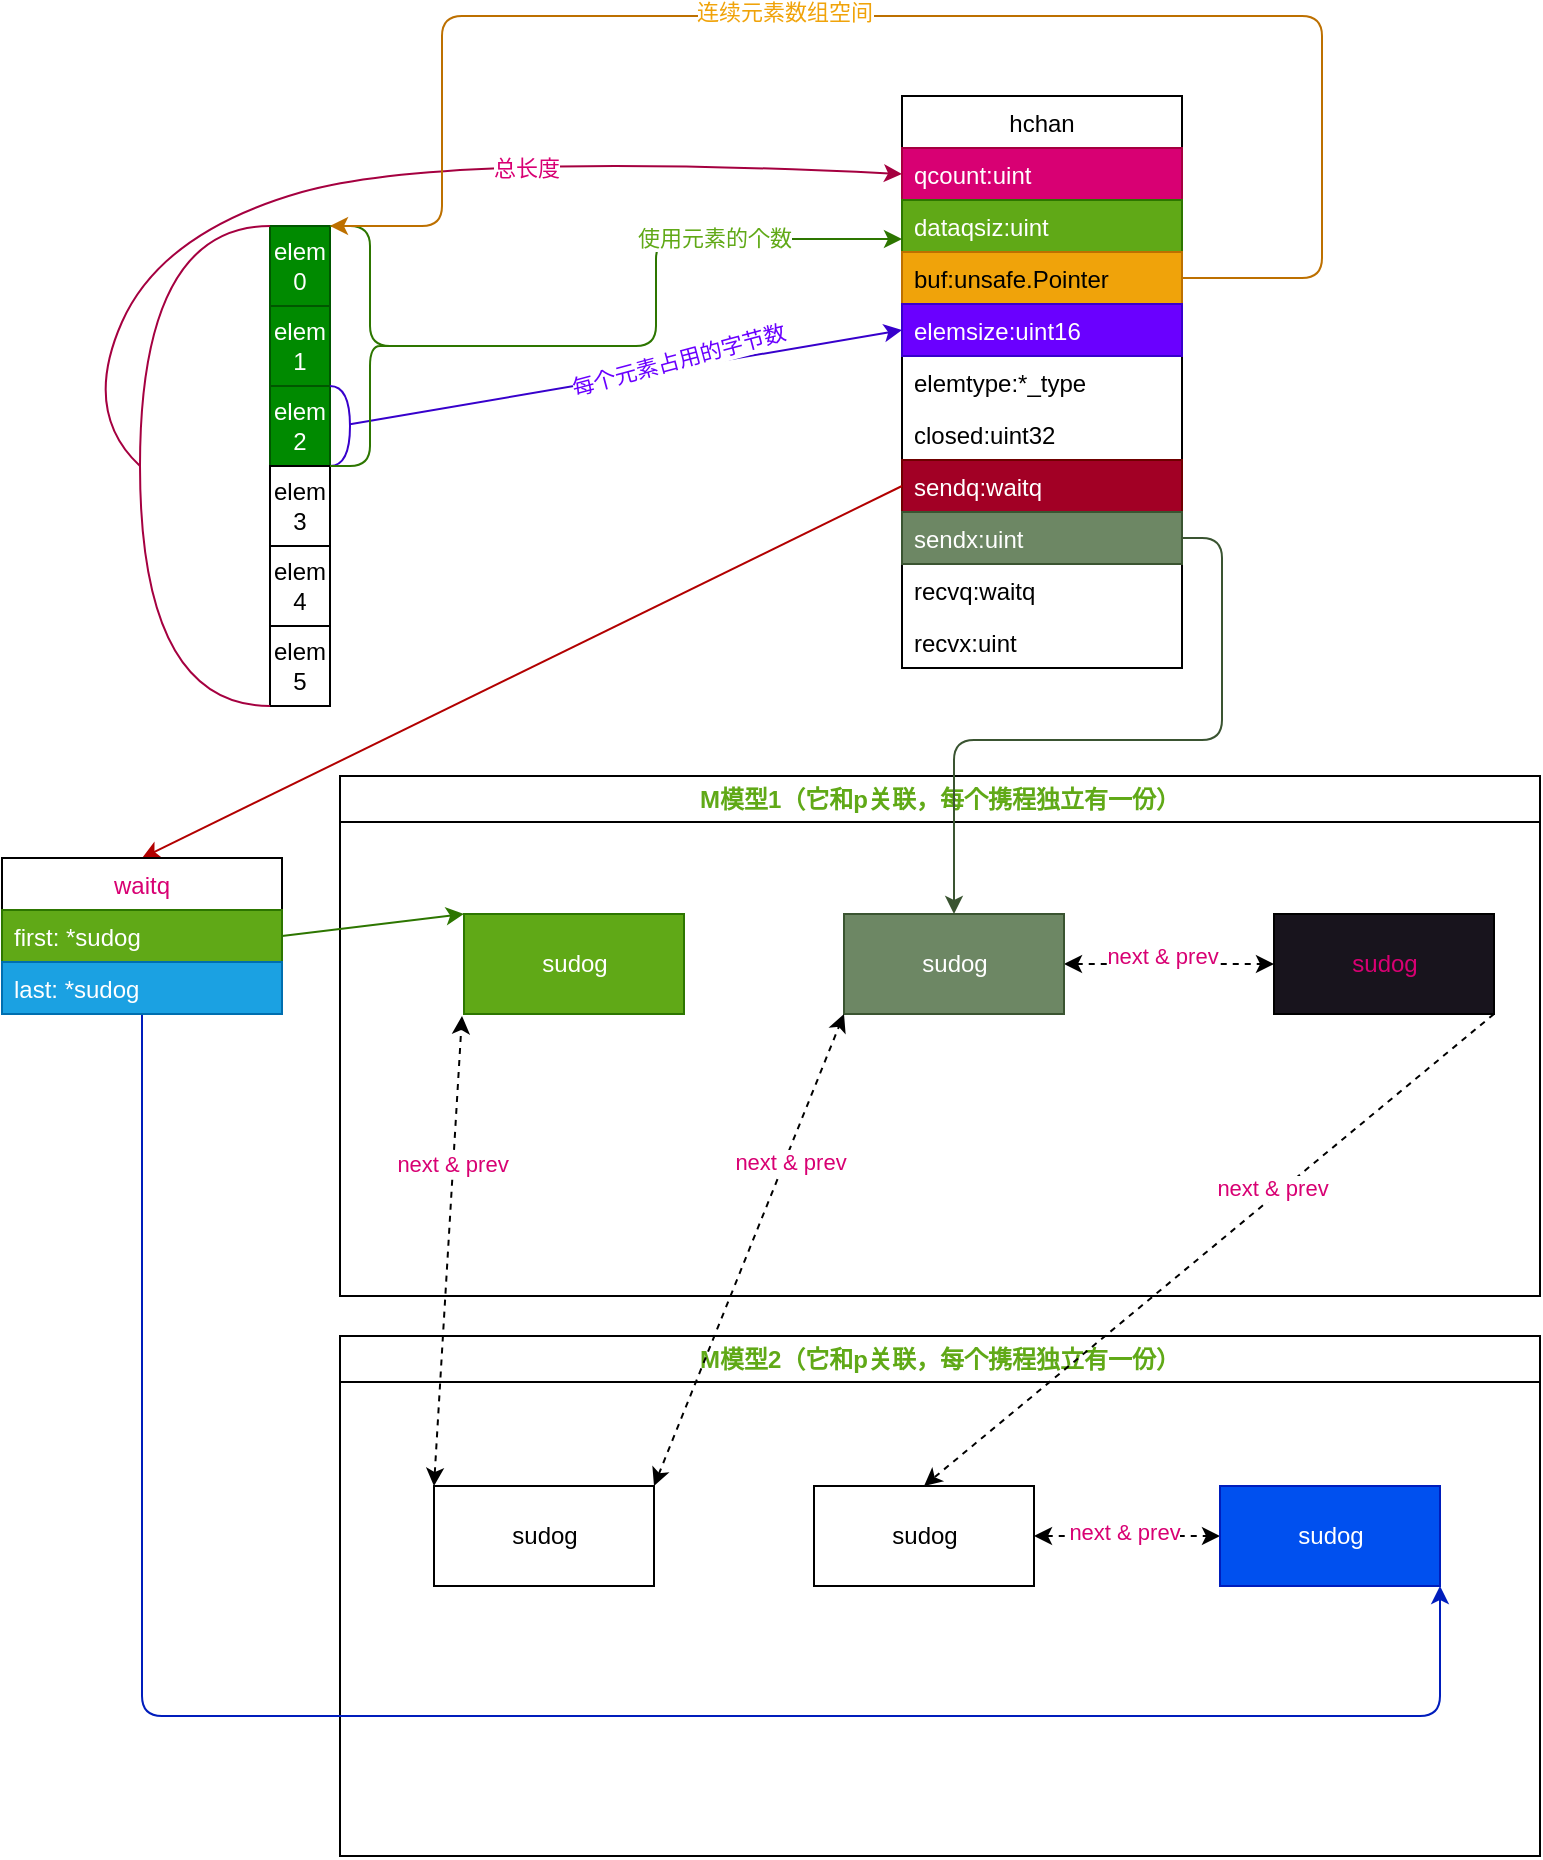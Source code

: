 <mxfile>
    <diagram id="WDkU8KFAC-UtbJhH_Lmu" name="第 1 页">
        <mxGraphModel dx="1018" dy="592" grid="1" gridSize="10" guides="1" tooltips="1" connect="1" arrows="1" fold="1" page="1" pageScale="1" pageWidth="850" pageHeight="1100" math="0" shadow="0">
            <root>
                <mxCell id="0"/>
                <mxCell id="1" parent="0"/>
                <mxCell id="63" value="elem&lt;br&gt;0" style="rounded=0;whiteSpace=wrap;html=1;fillColor=#008a00;fontColor=#ffffff;strokeColor=#005700;" vertex="1" parent="1">
                    <mxGeometry x="154" y="115" width="30" height="40" as="geometry"/>
                </mxCell>
                <mxCell id="64" value="elem&lt;br&gt;1" style="rounded=0;whiteSpace=wrap;html=1;fillColor=#008a00;fontColor=#ffffff;strokeColor=#005700;" vertex="1" parent="1">
                    <mxGeometry x="154" y="155" width="30" height="40" as="geometry"/>
                </mxCell>
                <mxCell id="65" value="elem&lt;br&gt;2" style="rounded=0;whiteSpace=wrap;html=1;fillColor=#008a00;fontColor=#ffffff;strokeColor=#005700;" vertex="1" parent="1">
                    <mxGeometry x="154" y="195" width="30" height="40" as="geometry"/>
                </mxCell>
                <mxCell id="66" value="elem&lt;br&gt;3" style="rounded=0;whiteSpace=wrap;html=1;" vertex="1" parent="1">
                    <mxGeometry x="154" y="235" width="30" height="40" as="geometry"/>
                </mxCell>
                <mxCell id="67" value="elem&lt;br&gt;4" style="rounded=0;whiteSpace=wrap;html=1;" vertex="1" parent="1">
                    <mxGeometry x="154" y="275" width="30" height="40" as="geometry"/>
                </mxCell>
                <mxCell id="68" value="elem&lt;br&gt;5" style="rounded=0;whiteSpace=wrap;html=1;" vertex="1" parent="1">
                    <mxGeometry x="154" y="315" width="30" height="40" as="geometry"/>
                </mxCell>
                <mxCell id="72" style="edgeStyle=none;html=1;entryX=0;entryY=0.5;entryDx=0;entryDy=0;fillColor=#6a00ff;strokeColor=#3700CC;" edge="1" parent="1" source="71" target="56">
                    <mxGeometry relative="1" as="geometry"/>
                </mxCell>
                <mxCell id="84" value="每个元素占用的字节数" style="edgeLabel;html=1;align=center;verticalAlign=middle;resizable=0;points=[];rotation=-15;fontColor=#6a00ff;" vertex="1" connectable="0" parent="72">
                    <mxGeometry x="0.194" y="4" relative="1" as="geometry">
                        <mxPoint as="offset"/>
                    </mxGeometry>
                </mxCell>
                <mxCell id="71" value="" style="shape=requiredInterface;html=1;verticalLabelPosition=bottom;sketch=0;fillColor=#6a00ff;fontColor=#ffffff;strokeColor=#3700CC;" vertex="1" parent="1">
                    <mxGeometry x="184" y="195" width="10" height="40" as="geometry"/>
                </mxCell>
                <mxCell id="77" value="" style="shape=requiredInterface;html=1;verticalLabelPosition=bottom;sketch=0;fillColor=#d80073;fontColor=#ffffff;strokeColor=#A50040;direction=west;" vertex="1" parent="1">
                    <mxGeometry x="89" y="115" width="65" height="240" as="geometry"/>
                </mxCell>
                <mxCell id="90" value="M模型1（它和p关联，每个携程独立有一份）" style="swimlane;whiteSpace=wrap;html=1;fontColor=#60a917;movable=1;resizable=1;rotatable=1;deletable=1;editable=1;connectable=1;" vertex="1" parent="1">
                    <mxGeometry x="189" y="390" width="600" height="260" as="geometry"/>
                </mxCell>
                <mxCell id="98" value="sudog" style="html=1;fontColor=#ffffff;fillColor=#60a917;strokeColor=#2D7600;" vertex="1" parent="90">
                    <mxGeometry x="62" y="69" width="110" height="50" as="geometry"/>
                </mxCell>
                <mxCell id="104" value="" style="edgeStyle=none;html=1;fontColor=#d80073;dashed=1;startArrow=classic;startFill=1;" edge="1" parent="90" source="99" target="103">
                    <mxGeometry relative="1" as="geometry"/>
                </mxCell>
                <mxCell id="105" value="next &amp;amp; prev" style="edgeLabel;html=1;align=center;verticalAlign=middle;resizable=0;points=[];fontColor=#d80073;" vertex="1" connectable="0" parent="104">
                    <mxGeometry x="-0.25" y="4" relative="1" as="geometry">
                        <mxPoint x="9" as="offset"/>
                    </mxGeometry>
                </mxCell>
                <mxCell id="99" value="sudog" style="html=1;fontColor=#ffffff;fillColor=#6d8764;strokeColor=#3A5431;" vertex="1" parent="90">
                    <mxGeometry x="252" y="69" width="110" height="50" as="geometry"/>
                </mxCell>
                <mxCell id="103" value="sudog" style="html=1;fontColor=#d80073;fillColor=rgb(24, 20, 29);" vertex="1" parent="90">
                    <mxGeometry x="467" y="69" width="110" height="50" as="geometry"/>
                </mxCell>
                <mxCell id="91" value="" style="curved=1;endArrow=classic;html=1;fontColor=#60a917;exitX=1;exitY=0.5;exitDx=0;exitDy=0;exitPerimeter=0;entryX=0;entryY=0.5;entryDx=0;entryDy=0;fillColor=#d80073;strokeColor=#A50040;" edge="1" parent="1" source="77" target="47">
                    <mxGeometry width="50" height="50" relative="1" as="geometry">
                        <mxPoint x="60" y="158" as="sourcePoint"/>
                        <mxPoint x="110" y="108" as="targetPoint"/>
                        <Array as="points">
                            <mxPoint x="60" y="208"/>
                            <mxPoint x="100" y="118"/>
                            <mxPoint x="240" y="78"/>
                        </Array>
                    </mxGeometry>
                </mxCell>
                <mxCell id="92" value="总长度" style="edgeLabel;html=1;align=center;verticalAlign=middle;resizable=0;points=[];fontColor=#d80073;" vertex="1" connectable="0" parent="91">
                    <mxGeometry x="0.269" y="-6" relative="1" as="geometry">
                        <mxPoint as="offset"/>
                    </mxGeometry>
                </mxCell>
                <mxCell id="46" value="hchan" style="swimlane;fontStyle=0;childLayout=stackLayout;horizontal=1;startSize=26;fillColor=none;horizontalStack=0;resizeParent=1;resizeParentMax=0;resizeLast=0;collapsible=1;marginBottom=0;" vertex="1" parent="1">
                    <mxGeometry x="470" y="50" width="140" height="286" as="geometry"/>
                </mxCell>
                <mxCell id="47" value="qcount:uint" style="text;strokeColor=#A50040;fillColor=#d80073;align=left;verticalAlign=top;spacingLeft=4;spacingRight=4;overflow=hidden;rotatable=0;points=[[0,0.5],[1,0.5]];portConstraint=eastwest;fontColor=#ffffff;" vertex="1" parent="46">
                    <mxGeometry y="26" width="140" height="26" as="geometry"/>
                </mxCell>
                <mxCell id="48" value="dataqsiz:uint" style="text;strokeColor=#2D7600;fillColor=#60a917;align=left;verticalAlign=top;spacingLeft=4;spacingRight=4;overflow=hidden;rotatable=0;points=[[0,0.5],[1,0.5]];portConstraint=eastwest;fontColor=#ffffff;" vertex="1" parent="46">
                    <mxGeometry y="52" width="140" height="26" as="geometry"/>
                </mxCell>
                <mxCell id="49" value="buf:unsafe.Pointer" style="text;align=left;verticalAlign=top;spacingLeft=4;spacingRight=4;overflow=hidden;rotatable=0;points=[[0,0.5],[1,0.5]];portConstraint=eastwest;fillColor=#f0a30a;fontColor=#000000;strokeColor=#BD7000;" vertex="1" parent="46">
                    <mxGeometry y="78" width="140" height="26" as="geometry"/>
                </mxCell>
                <mxCell id="56" value="elemsize:uint16" style="text;strokeColor=#3700CC;fillColor=#6a00ff;align=left;verticalAlign=top;spacingLeft=4;spacingRight=4;overflow=hidden;rotatable=0;points=[[0,0.5],[1,0.5]];portConstraint=eastwest;fontColor=#ffffff;" vertex="1" parent="46">
                    <mxGeometry y="104" width="140" height="26" as="geometry"/>
                </mxCell>
                <mxCell id="59" value="elemtype:*_type" style="text;align=left;verticalAlign=top;spacingLeft=4;spacingRight=4;overflow=hidden;rotatable=0;points=[[0,0.5],[1,0.5]];portConstraint=eastwest;" vertex="1" parent="46">
                    <mxGeometry y="130" width="140" height="26" as="geometry"/>
                </mxCell>
                <mxCell id="58" value="closed:uint32" style="text;strokeColor=none;fillColor=none;align=left;verticalAlign=top;spacingLeft=4;spacingRight=4;overflow=hidden;rotatable=0;points=[[0,0.5],[1,0.5]];portConstraint=eastwest;" vertex="1" parent="46">
                    <mxGeometry y="156" width="140" height="26" as="geometry"/>
                </mxCell>
                <mxCell id="57" value="sendq:waitq" style="text;strokeColor=#6F0000;fillColor=#a20025;align=left;verticalAlign=top;spacingLeft=4;spacingRight=4;overflow=hidden;rotatable=0;points=[[0,0.5],[1,0.5]];portConstraint=eastwest;fontColor=#ffffff;" vertex="1" parent="46">
                    <mxGeometry y="182" width="140" height="26" as="geometry"/>
                </mxCell>
                <mxCell id="61" value="sendx:uint" style="text;strokeColor=#3A5431;fillColor=#6d8764;align=left;verticalAlign=top;spacingLeft=4;spacingRight=4;overflow=hidden;rotatable=0;points=[[0,0.5],[1,0.5]];portConstraint=eastwest;fontColor=#ffffff;" vertex="1" parent="46">
                    <mxGeometry y="208" width="140" height="26" as="geometry"/>
                </mxCell>
                <mxCell id="54" value="recvq:waitq" style="text;align=left;verticalAlign=top;spacingLeft=4;spacingRight=4;overflow=hidden;rotatable=0;points=[[0,0.5],[1,0.5]];portConstraint=eastwest;" vertex="1" parent="46">
                    <mxGeometry y="234" width="140" height="26" as="geometry"/>
                </mxCell>
                <mxCell id="60" value="recvx:uint" style="text;align=left;verticalAlign=top;spacingLeft=4;spacingRight=4;overflow=hidden;rotatable=0;points=[[0,0.5],[1,0.5]];portConstraint=eastwest;" vertex="1" parent="46">
                    <mxGeometry y="260" width="140" height="26" as="geometry"/>
                </mxCell>
                <mxCell id="125" style="edgeStyle=none;html=1;exitX=0;exitY=0.5;exitDx=0;exitDy=0;entryX=0.5;entryY=0;entryDx=0;entryDy=0;fontColor=#d80073;fillColor=#e51400;strokeColor=#B20000;" edge="1" parent="1" source="57" target="94">
                    <mxGeometry relative="1" as="geometry"/>
                </mxCell>
                <mxCell id="127" style="edgeStyle=orthogonalEdgeStyle;html=1;exitX=1;exitY=0.5;exitDx=0;exitDy=0;entryX=0.5;entryY=0;entryDx=0;entryDy=0;fontColor=#d80073;fillColor=#6d8764;strokeColor=#3A5431;" edge="1" parent="1" source="61" target="99">
                    <mxGeometry relative="1" as="geometry">
                        <Array as="points">
                            <mxPoint x="630" y="271"/>
                            <mxPoint x="630" y="372"/>
                            <mxPoint x="496" y="372"/>
                        </Array>
                    </mxGeometry>
                </mxCell>
                <mxCell id="130" value="M模型2（它和p关联，每个携程独立有一份）" style="swimlane;whiteSpace=wrap;html=1;fontColor=#60a917;movable=1;resizable=1;rotatable=1;deletable=1;editable=1;connectable=1;" vertex="1" parent="1">
                    <mxGeometry x="189" y="670" width="600" height="260" as="geometry"/>
                </mxCell>
                <mxCell id="136" value="sudog" style="html=1;" vertex="1" parent="130">
                    <mxGeometry x="47" y="75" width="110" height="50" as="geometry"/>
                </mxCell>
                <mxCell id="137" value="" style="edgeStyle=none;html=1;fontColor=#d80073;dashed=1;startArrow=classic;startFill=1;" edge="1" parent="130" source="139" target="142">
                    <mxGeometry relative="1" as="geometry"/>
                </mxCell>
                <mxCell id="164" value="next &amp;amp; prev" style="edgeLabel;html=1;align=center;verticalAlign=middle;resizable=0;points=[];fontColor=#d80073;" vertex="1" connectable="0" parent="137">
                    <mxGeometry x="-0.272" y="2" relative="1" as="geometry">
                        <mxPoint x="11" as="offset"/>
                    </mxGeometry>
                </mxCell>
                <mxCell id="139" value="sudog" style="html=1;" vertex="1" parent="130">
                    <mxGeometry x="237" y="75" width="110" height="50" as="geometry"/>
                </mxCell>
                <mxCell id="142" value="sudog" style="html=1;fillColor=#0050ef;fontColor=#ffffff;strokeColor=#001DBC;" vertex="1" parent="130">
                    <mxGeometry x="440" y="75" width="110" height="50" as="geometry"/>
                </mxCell>
                <mxCell id="165" style="edgeStyle=orthogonalEdgeStyle;html=1;exitX=0.5;exitY=1;exitDx=0;exitDy=0;entryX=1;entryY=1;entryDx=0;entryDy=0;fontColor=#d80073;startArrow=none;startFill=0;fillColor=#0050ef;strokeColor=#001DBC;" edge="1" parent="1" source="94" target="142">
                    <mxGeometry relative="1" as="geometry">
                        <Array as="points">
                            <mxPoint x="90" y="860"/>
                            <mxPoint x="739" y="860"/>
                        </Array>
                    </mxGeometry>
                </mxCell>
                <mxCell id="94" value="waitq" style="swimlane;fontStyle=0;childLayout=stackLayout;horizontal=1;startSize=26;fillColor=none;horizontalStack=0;resizeParent=1;resizeParentMax=0;resizeLast=0;collapsible=1;marginBottom=0;fontColor=#d80073;" vertex="1" parent="1">
                    <mxGeometry x="20" y="431" width="140" height="78" as="geometry"/>
                </mxCell>
                <mxCell id="95" value="first: *sudog" style="text;strokeColor=#2D7600;fillColor=#60a917;align=left;verticalAlign=top;spacingLeft=4;spacingRight=4;overflow=hidden;rotatable=0;points=[[0,0.5],[1,0.5]];portConstraint=eastwest;fontColor=#ffffff;" vertex="1" parent="94">
                    <mxGeometry y="26" width="140" height="26" as="geometry"/>
                </mxCell>
                <mxCell id="96" value="last: *sudog" style="text;strokeColor=#006EAF;fillColor=#1ba1e2;align=left;verticalAlign=top;spacingLeft=4;spacingRight=4;overflow=hidden;rotatable=0;points=[[0,0.5],[1,0.5]];portConstraint=eastwest;fontColor=#ffffff;" vertex="1" parent="94">
                    <mxGeometry y="52" width="140" height="26" as="geometry"/>
                </mxCell>
                <mxCell id="123" style="edgeStyle=none;html=1;entryX=0;entryY=0;entryDx=0;entryDy=0;fontColor=#d80073;fillColor=#60a917;strokeColor=#2D7600;exitX=1;exitY=0.5;exitDx=0;exitDy=0;" edge="1" parent="1" source="94" target="98">
                    <mxGeometry relative="1" as="geometry">
                        <mxPoint x="179" y="470" as="sourcePoint"/>
                    </mxGeometry>
                </mxCell>
                <mxCell id="156" style="edgeStyle=none;html=1;exitX=1;exitY=1;exitDx=0;exitDy=0;entryX=0.5;entryY=0;entryDx=0;entryDy=0;dashed=1;fontColor=#d80073;" edge="1" parent="1" source="103" target="139">
                    <mxGeometry relative="1" as="geometry"/>
                </mxCell>
                <mxCell id="163" value="next &amp;amp; prev" style="edgeLabel;html=1;align=center;verticalAlign=middle;resizable=0;points=[];fontColor=#d80073;" vertex="1" connectable="0" parent="156">
                    <mxGeometry x="-0.236" y="-4" relative="1" as="geometry">
                        <mxPoint as="offset"/>
                    </mxGeometry>
                </mxCell>
                <mxCell id="158" value="" style="endArrow=classic;startArrow=classic;html=1;dashed=1;fontColor=#d80073;exitX=0;exitY=0;exitDx=0;exitDy=0;" edge="1" parent="1" source="136">
                    <mxGeometry width="50" height="50" relative="1" as="geometry">
                        <mxPoint x="340" y="560" as="sourcePoint"/>
                        <mxPoint x="250" y="510" as="targetPoint"/>
                    </mxGeometry>
                </mxCell>
                <mxCell id="159" value="next &amp;amp; prev" style="edgeLabel;html=1;align=center;verticalAlign=middle;resizable=0;points=[];fontColor=#d80073;" vertex="1" connectable="0" parent="158">
                    <mxGeometry x="0.369" y="1" relative="1" as="geometry">
                        <mxPoint as="offset"/>
                    </mxGeometry>
                </mxCell>
                <mxCell id="160" value="next &amp;amp; prev" style="edgeLabel;html=1;align=center;verticalAlign=middle;resizable=0;points=[];fontColor=#d80073;" vertex="1" connectable="0" parent="158">
                    <mxGeometry x="0.369" y="1" relative="1" as="geometry">
                        <mxPoint as="offset"/>
                    </mxGeometry>
                </mxCell>
                <mxCell id="161" style="edgeStyle=none;html=1;exitX=1;exitY=0;exitDx=0;exitDy=0;entryX=0;entryY=1;entryDx=0;entryDy=0;dashed=1;fontColor=#d80073;startArrow=classic;startFill=1;" edge="1" parent="1" source="136" target="99">
                    <mxGeometry relative="1" as="geometry"/>
                </mxCell>
                <mxCell id="162" value="next &amp;amp; prev" style="edgeLabel;html=1;align=center;verticalAlign=middle;resizable=0;points=[];fontColor=#d80073;" vertex="1" connectable="0" parent="161">
                    <mxGeometry x="0.378" y="-1" relative="1" as="geometry">
                        <mxPoint x="1" as="offset"/>
                    </mxGeometry>
                </mxCell>
                <mxCell id="168" style="edgeStyle=orthogonalEdgeStyle;html=1;exitX=0.1;exitY=0.5;exitDx=0;exitDy=0;exitPerimeter=0;entryX=0;entryY=0.25;entryDx=0;entryDy=0;fontColor=#d80073;startArrow=none;startFill=0;fillColor=#60a917;strokeColor=#2D7600;" edge="1" parent="1" source="166" target="46">
                    <mxGeometry relative="1" as="geometry"/>
                </mxCell>
                <mxCell id="169" value="使用元素的个数" style="edgeLabel;html=1;align=center;verticalAlign=middle;resizable=0;points=[];fontColor=#60a917;" vertex="1" connectable="0" parent="168">
                    <mxGeometry x="0.379" y="1" relative="1" as="geometry">
                        <mxPoint as="offset"/>
                    </mxGeometry>
                </mxCell>
                <mxCell id="166" value="" style="shape=curlyBracket;whiteSpace=wrap;html=1;rounded=1;flipH=1;labelPosition=right;verticalLabelPosition=middle;align=left;verticalAlign=middle;fontColor=#ffffff;fillColor=#60a917;strokeColor=#2D7600;" vertex="1" parent="1">
                    <mxGeometry x="184" y="115" width="40" height="120" as="geometry"/>
                </mxCell>
                <mxCell id="172" style="edgeStyle=orthogonalEdgeStyle;html=1;exitX=1;exitY=0.5;exitDx=0;exitDy=0;fontColor=#60a917;startArrow=none;startFill=0;entryX=1;entryY=0;entryDx=0;entryDy=0;fillColor=#f0a30a;strokeColor=#BD7000;" edge="1" parent="1" source="49" target="63">
                    <mxGeometry relative="1" as="geometry">
                        <mxPoint x="180" y="60" as="targetPoint"/>
                        <Array as="points">
                            <mxPoint x="680" y="141"/>
                            <mxPoint x="680" y="10"/>
                            <mxPoint x="240" y="10"/>
                            <mxPoint x="240" y="115"/>
                        </Array>
                    </mxGeometry>
                </mxCell>
                <mxCell id="173" value="连续元素数组空间" style="edgeLabel;html=1;align=center;verticalAlign=middle;resizable=0;points=[];fontColor=#f0a30a;" vertex="1" connectable="0" parent="172">
                    <mxGeometry x="0.175" y="-2" relative="1" as="geometry">
                        <mxPoint x="1" as="offset"/>
                    </mxGeometry>
                </mxCell>
            </root>
        </mxGraphModel>
    </diagram>
</mxfile>